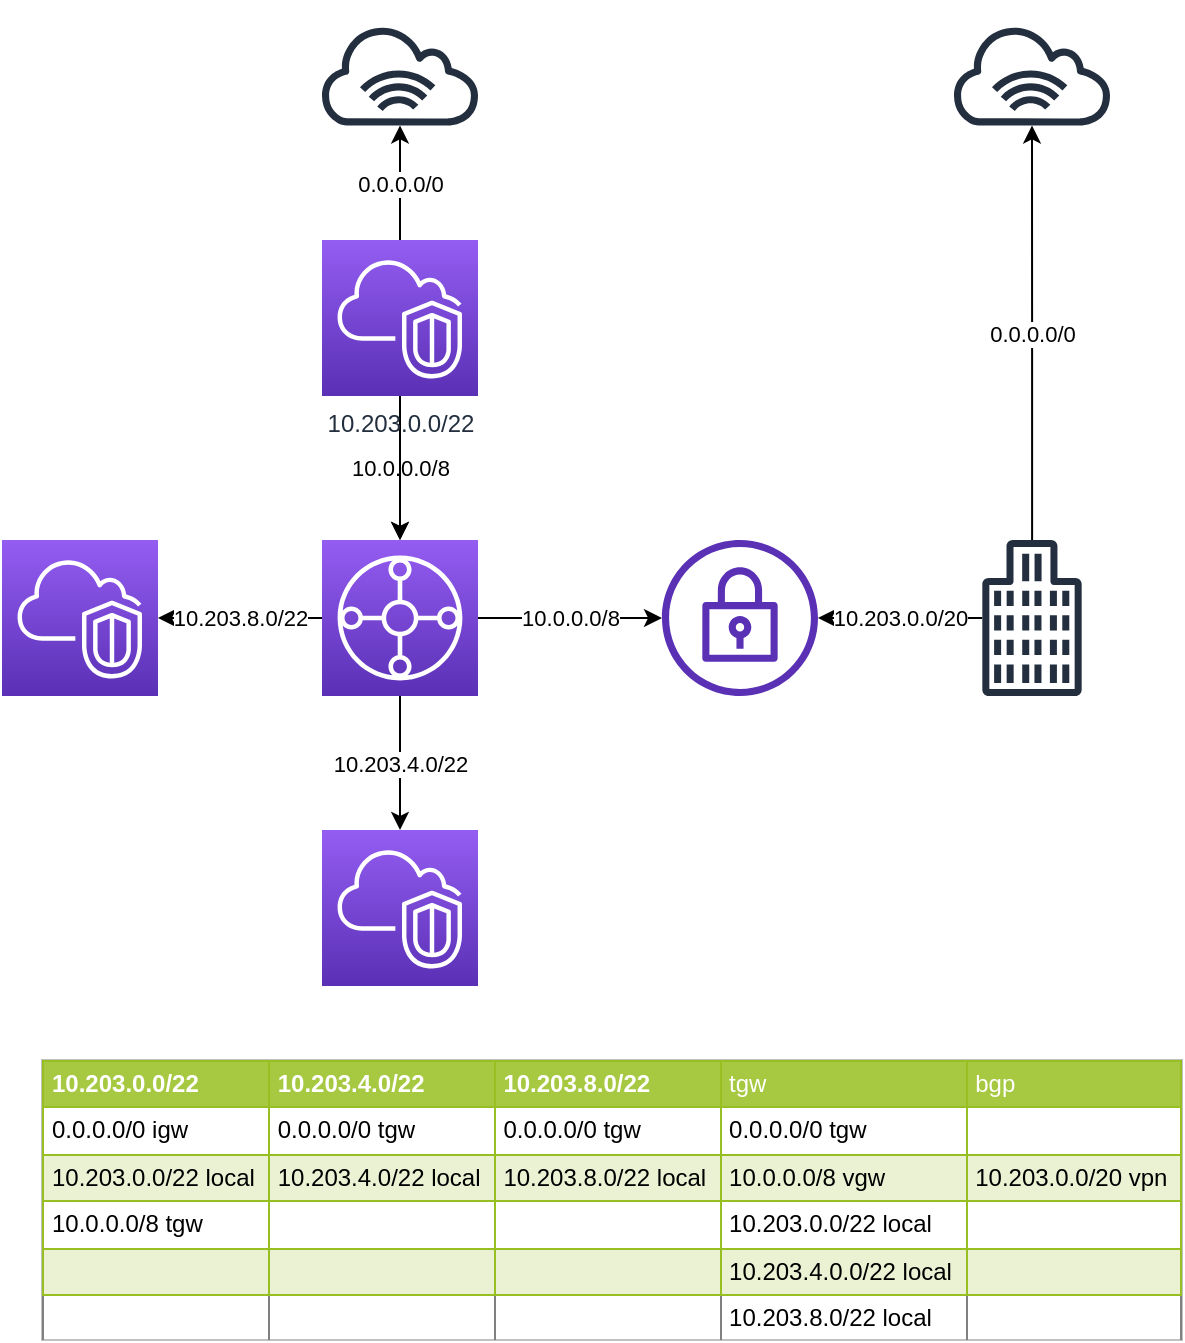 <mxfile version="10.6.1" type="github"><diagram id="nmjuhioz9qNTQcczPvo4" name="Page-1"><mxGraphModel dx="2011" dy="716" grid="1" gridSize="10" guides="1" tooltips="1" connect="1" arrows="1" fold="1" page="1" pageScale="1" pageWidth="850" pageHeight="1100" math="0" shadow="0"><root><mxCell id="0"/><mxCell id="1" parent="0"/><mxCell id="kpNQSyLkRNlpxYT2mF3q-6" value="10.0.0.0/8" style="edgeStyle=orthogonalEdgeStyle;rounded=0;orthogonalLoop=1;jettySize=auto;html=1;" edge="1" parent="1" source="kpNQSyLkRNlpxYT2mF3q-2" target="kpNQSyLkRNlpxYT2mF3q-3"><mxGeometry relative="1" as="geometry"/></mxCell><mxCell id="kpNQSyLkRNlpxYT2mF3q-13" value="10.203.8.0/22" style="edgeStyle=orthogonalEdgeStyle;rounded=0;orthogonalLoop=1;jettySize=auto;html=1;" edge="1" parent="1" source="kpNQSyLkRNlpxYT2mF3q-2" target="kpNQSyLkRNlpxYT2mF3q-9"><mxGeometry relative="1" as="geometry"/></mxCell><mxCell id="kpNQSyLkRNlpxYT2mF3q-14" value="10.203.4.0/22" style="edgeStyle=orthogonalEdgeStyle;rounded=0;orthogonalLoop=1;jettySize=auto;html=1;" edge="1" parent="1" source="kpNQSyLkRNlpxYT2mF3q-2" target="kpNQSyLkRNlpxYT2mF3q-11"><mxGeometry relative="1" as="geometry"/></mxCell><mxCell id="kpNQSyLkRNlpxYT2mF3q-2" value="" style="outlineConnect=0;fontColor=#232F3E;gradientColor=#945DF2;gradientDirection=north;fillColor=#5A30B5;strokeColor=#ffffff;dashed=0;verticalLabelPosition=bottom;verticalAlign=top;align=center;html=1;fontSize=12;fontStyle=0;aspect=fixed;shape=mxgraph.aws4.resourceIcon;resIcon=mxgraph.aws4.transit_gateway;" vertex="1" parent="1"><mxGeometry x="264" y="339" width="78" height="78" as="geometry"/></mxCell><mxCell id="kpNQSyLkRNlpxYT2mF3q-3" value="" style="outlineConnect=0;fontColor=#232F3E;gradientColor=none;fillColor=#5A30B5;strokeColor=none;dashed=0;verticalLabelPosition=bottom;verticalAlign=top;align=center;html=1;fontSize=12;fontStyle=0;aspect=fixed;shape=mxgraph.aws4.vpn_gateway;" vertex="1" parent="1"><mxGeometry x="434" y="339" width="78" height="78" as="geometry"/></mxCell><mxCell id="kpNQSyLkRNlpxYT2mF3q-8" value="10.0.0.0/8" style="edgeStyle=orthogonalEdgeStyle;rounded=0;orthogonalLoop=1;jettySize=auto;html=1;" edge="1" parent="1" source="kpNQSyLkRNlpxYT2mF3q-7" target="kpNQSyLkRNlpxYT2mF3q-2"><mxGeometry relative="1" as="geometry"/></mxCell><mxCell id="kpNQSyLkRNlpxYT2mF3q-15" value="0.0.0.0/0" style="edgeStyle=orthogonalEdgeStyle;rounded=0;orthogonalLoop=1;jettySize=auto;html=1;" edge="1" parent="1" source="kpNQSyLkRNlpxYT2mF3q-7" target="kpNQSyLkRNlpxYT2mF3q-21"><mxGeometry relative="1" as="geometry"><mxPoint x="303" y="119" as="targetPoint"/></mxGeometry></mxCell><mxCell id="kpNQSyLkRNlpxYT2mF3q-23" value="" style="edgeStyle=orthogonalEdgeStyle;rounded=0;orthogonalLoop=1;jettySize=auto;html=1;" edge="1" parent="1" source="kpNQSyLkRNlpxYT2mF3q-7" target="kpNQSyLkRNlpxYT2mF3q-2"><mxGeometry relative="1" as="geometry"/></mxCell><mxCell id="kpNQSyLkRNlpxYT2mF3q-7" value="10.203.0.0/22" style="outlineConnect=0;fontColor=#232F3E;gradientColor=#945DF2;gradientDirection=north;fillColor=#5A30B5;strokeColor=#ffffff;dashed=0;verticalLabelPosition=bottom;verticalAlign=top;align=center;html=1;fontSize=12;fontStyle=0;aspect=fixed;shape=mxgraph.aws4.resourceIcon;resIcon=mxgraph.aws4.vpc;" vertex="1" parent="1"><mxGeometry x="264" y="189" width="78" height="78" as="geometry"/></mxCell><mxCell id="kpNQSyLkRNlpxYT2mF3q-9" value="" style="outlineConnect=0;fontColor=#232F3E;gradientColor=#945DF2;gradientDirection=north;fillColor=#5A30B5;strokeColor=#ffffff;dashed=0;verticalLabelPosition=bottom;verticalAlign=top;align=center;html=1;fontSize=12;fontStyle=0;aspect=fixed;shape=mxgraph.aws4.resourceIcon;resIcon=mxgraph.aws4.vpc;" vertex="1" parent="1"><mxGeometry x="104" y="339" width="78" height="78" as="geometry"/></mxCell><mxCell id="kpNQSyLkRNlpxYT2mF3q-11" value="" style="outlineConnect=0;fontColor=#232F3E;gradientColor=#945DF2;gradientDirection=north;fillColor=#5A30B5;strokeColor=#ffffff;dashed=0;verticalLabelPosition=bottom;verticalAlign=top;align=center;html=1;fontSize=12;fontStyle=0;aspect=fixed;shape=mxgraph.aws4.resourceIcon;resIcon=mxgraph.aws4.vpc;" vertex="1" parent="1"><mxGeometry x="264" y="484" width="78" height="78" as="geometry"/></mxCell><mxCell id="kpNQSyLkRNlpxYT2mF3q-17" value="10.203.0.0/20" style="edgeStyle=orthogonalEdgeStyle;rounded=0;orthogonalLoop=1;jettySize=auto;html=1;" edge="1" parent="1" source="kpNQSyLkRNlpxYT2mF3q-16" target="kpNQSyLkRNlpxYT2mF3q-3"><mxGeometry relative="1" as="geometry"/></mxCell><mxCell id="kpNQSyLkRNlpxYT2mF3q-20" value="0.0.0.0/0" style="edgeStyle=orthogonalEdgeStyle;rounded=0;orthogonalLoop=1;jettySize=auto;html=1;" edge="1" parent="1" source="kpNQSyLkRNlpxYT2mF3q-16" target="kpNQSyLkRNlpxYT2mF3q-22"><mxGeometry relative="1" as="geometry"><mxPoint x="619" y="119" as="targetPoint"/></mxGeometry></mxCell><mxCell id="kpNQSyLkRNlpxYT2mF3q-16" value="" style="outlineConnect=0;fontColor=#232F3E;gradientColor=none;fillColor=#232F3E;strokeColor=none;dashed=0;verticalLabelPosition=bottom;verticalAlign=top;align=center;html=1;fontSize=12;fontStyle=0;aspect=fixed;shape=mxgraph.aws4.office_building;" vertex="1" parent="1"><mxGeometry x="594" y="339" width="50" height="78" as="geometry"/></mxCell><mxCell id="kpNQSyLkRNlpxYT2mF3q-21" value="" style="outlineConnect=0;fontColor=#232F3E;gradientColor=none;fillColor=#232F3E;strokeColor=none;dashed=0;verticalLabelPosition=bottom;verticalAlign=top;align=center;html=1;fontSize=12;fontStyle=0;aspect=fixed;shape=mxgraph.aws4.internet_alt1;" vertex="1" parent="1"><mxGeometry x="264" y="69" width="78" height="75" as="geometry"/></mxCell><mxCell id="kpNQSyLkRNlpxYT2mF3q-22" value="" style="outlineConnect=0;fontColor=#232F3E;gradientColor=none;fillColor=#232F3E;strokeColor=none;dashed=0;verticalLabelPosition=bottom;verticalAlign=top;align=center;html=1;fontSize=12;fontStyle=0;aspect=fixed;shape=mxgraph.aws4.internet_alt1;" vertex="1" parent="1"><mxGeometry x="580" y="69" width="78" height="75" as="geometry"/></mxCell><mxCell id="kpNQSyLkRNlpxYT2mF3q-24" value="&lt;table border=&quot;1&quot; width=&quot;100%&quot; cellpadding=&quot;4&quot; style=&quot;width: 100% ; height: 100% ; border-collapse: collapse&quot;&gt;&lt;tbody&gt;&lt;tr style=&quot;background-color: #a7c942 ; color: #ffffff ; border: 1px solid #98bf21&quot;&gt;&lt;th align=&quot;left&quot;&gt;10.203.0.0/22&lt;/th&gt;&lt;th align=&quot;left&quot;&gt;10.203.4.0/22&lt;/th&gt;&lt;th align=&quot;left&quot;&gt;10.203.8.0/22&lt;/th&gt;&lt;td&gt;tgw&lt;/td&gt;&lt;td&gt;bgp&lt;/td&gt;&lt;/tr&gt;&lt;tr style=&quot;border: 1px solid #98bf21&quot;&gt;&lt;td&gt;0.0.0.0/0 igw&lt;/td&gt;&lt;td&gt;0.0.0.0/0 tgw&lt;/td&gt;&lt;td&gt;0.0.0.0/0 tgw&lt;br&gt;&lt;/td&gt;&lt;td&gt;0.0.0.0/0 tgw&lt;/td&gt;&lt;td&gt;&lt;br&gt;&lt;/td&gt;&lt;/tr&gt;&lt;tr style=&quot;background-color: #eaf2d3 ; border: 1px solid #98bf21&quot;&gt;&lt;td&gt;10.203.0.0/22 local&lt;/td&gt;&lt;td&gt;10.203.4.0/22 local&lt;/td&gt;&lt;td&gt;10.203.8.0/22 local&lt;/td&gt;&lt;td&gt;10.0.0.0/8 vgw&lt;/td&gt;&lt;td&gt;10.203.0.0/20 vpn&lt;/td&gt;&lt;/tr&gt;&lt;tr style=&quot;border: 1px solid #98bf21&quot;&gt;&lt;td&gt;&lt;span&gt;10.0.0.0/8 tgw&lt;/span&gt;&lt;/td&gt;&lt;td&gt;&lt;br&gt;&lt;/td&gt;&lt;td&gt;&lt;/td&gt;&lt;td&gt;10.203.0.0/22 local&lt;/td&gt;&lt;td&gt;&lt;br&gt;&lt;/td&gt;&lt;/tr&gt;&lt;tr style=&quot;background-color: #eaf2d3 ; border: 1px solid #98bf21&quot;&gt;&lt;td&gt;&lt;br&gt;&lt;/td&gt;&lt;td&gt;&lt;/td&gt;&lt;td&gt;&lt;/td&gt;&lt;td&gt;10.203.4.0.0/22 local&lt;/td&gt;&lt;td&gt;&lt;br&gt;&lt;/td&gt;&lt;/tr&gt;&lt;tr&gt;&lt;td&gt;&lt;br&gt;&lt;/td&gt;&lt;td&gt;&lt;br&gt;&lt;/td&gt;&lt;td&gt;&lt;br&gt;&lt;/td&gt;&lt;td&gt;10.203.8.0/22 local&lt;/td&gt;&lt;td&gt;&lt;br&gt;&lt;/td&gt;&lt;/tr&gt;&lt;/tbody&gt;&lt;/table&gt;" style="text;html=1;strokeColor=#c0c0c0;fillColor=#ffffff;overflow=fill;rounded=0;" vertex="1" parent="1"><mxGeometry x="124" y="599" width="570" height="140" as="geometry"/></mxCell></root></mxGraphModel></diagram></mxfile>